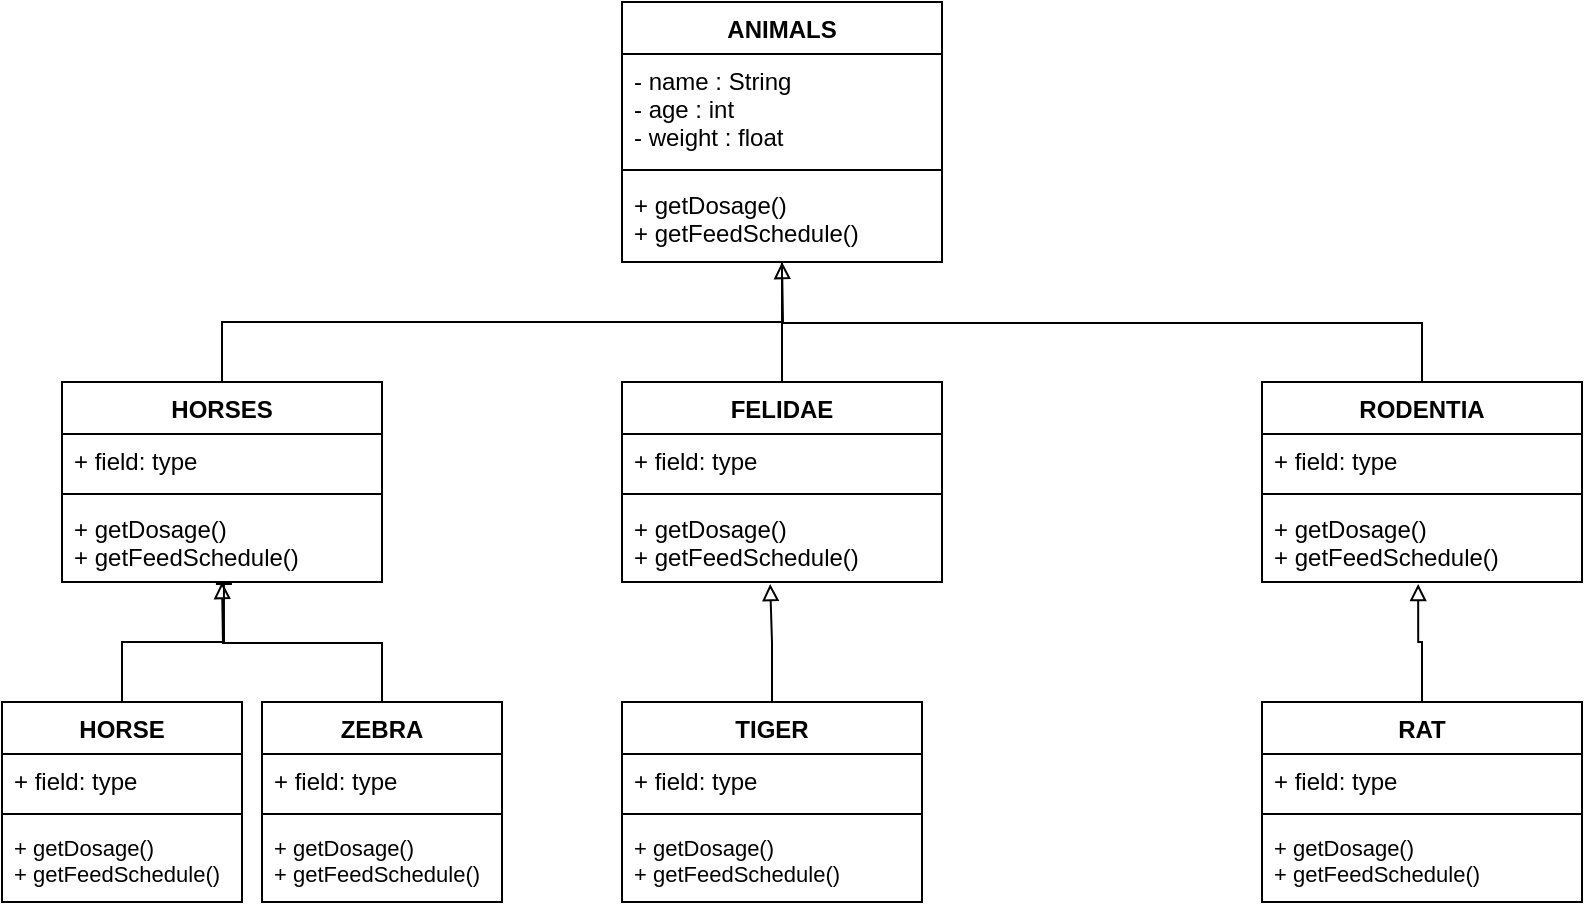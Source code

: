 <mxfile version="17.1.2" type="github"><diagram id="qyEtoEKlQrdxbwrh9Ltx" name="Page-1"><mxGraphModel dx="1422" dy="762" grid="1" gridSize="10" guides="1" tooltips="1" connect="1" arrows="1" fold="1" page="1" pageScale="1" pageWidth="827" pageHeight="1169" math="0" shadow="0"><root><mxCell id="0"/><mxCell id="1" parent="0"/><mxCell id="9r0HeREh9OREVjKDHgek-1" value="ANIMALS" style="swimlane;fontStyle=1;align=center;verticalAlign=top;childLayout=stackLayout;horizontal=1;startSize=26;horizontalStack=0;resizeParent=1;resizeParentMax=0;resizeLast=0;collapsible=1;marginBottom=0;" vertex="1" parent="1"><mxGeometry x="320" y="10" width="160" height="130" as="geometry"/></mxCell><mxCell id="9r0HeREh9OREVjKDHgek-2" value="- name : String&#10;- age : int&#10;- weight : float" style="text;strokeColor=none;fillColor=none;align=left;verticalAlign=top;spacingLeft=4;spacingRight=4;overflow=hidden;rotatable=0;points=[[0,0.5],[1,0.5]];portConstraint=eastwest;" vertex="1" parent="9r0HeREh9OREVjKDHgek-1"><mxGeometry y="26" width="160" height="54" as="geometry"/></mxCell><mxCell id="9r0HeREh9OREVjKDHgek-3" value="" style="line;strokeWidth=1;fillColor=none;align=left;verticalAlign=middle;spacingTop=-1;spacingLeft=3;spacingRight=3;rotatable=0;labelPosition=right;points=[];portConstraint=eastwest;" vertex="1" parent="9r0HeREh9OREVjKDHgek-1"><mxGeometry y="80" width="160" height="8" as="geometry"/></mxCell><mxCell id="9r0HeREh9OREVjKDHgek-4" value="+ getDosage()&#10;+ getFeedSchedule()" style="text;strokeColor=none;fillColor=none;align=left;verticalAlign=top;spacingLeft=4;spacingRight=4;overflow=hidden;rotatable=0;points=[[0,0.5],[1,0.5]];portConstraint=eastwest;" vertex="1" parent="9r0HeREh9OREVjKDHgek-1"><mxGeometry y="88" width="160" height="42" as="geometry"/></mxCell><mxCell id="9r0HeREh9OREVjKDHgek-48" style="edgeStyle=orthogonalEdgeStyle;rounded=0;orthogonalLoop=1;jettySize=auto;html=1;exitX=0.5;exitY=0;exitDx=0;exitDy=0;fontSize=11;endArrow=baseDash;endFill=0;strokeColor=#000000;entryX=0.5;entryY=1;entryDx=0;entryDy=0;entryPerimeter=0;" edge="1" parent="1" source="9r0HeREh9OREVjKDHgek-5" target="9r0HeREh9OREVjKDHgek-4"><mxGeometry relative="1" as="geometry"><mxPoint x="400" y="150" as="targetPoint"/></mxGeometry></mxCell><mxCell id="9r0HeREh9OREVjKDHgek-5" value="HORSES" style="swimlane;fontStyle=1;align=center;verticalAlign=top;childLayout=stackLayout;horizontal=1;startSize=26;horizontalStack=0;resizeParent=1;resizeParentMax=0;resizeLast=0;collapsible=1;marginBottom=0;" vertex="1" parent="1"><mxGeometry x="40" y="200" width="160" height="100" as="geometry"/></mxCell><mxCell id="9r0HeREh9OREVjKDHgek-6" value="+ field: type" style="text;strokeColor=none;fillColor=none;align=left;verticalAlign=top;spacingLeft=4;spacingRight=4;overflow=hidden;rotatable=0;points=[[0,0.5],[1,0.5]];portConstraint=eastwest;" vertex="1" parent="9r0HeREh9OREVjKDHgek-5"><mxGeometry y="26" width="160" height="26" as="geometry"/></mxCell><mxCell id="9r0HeREh9OREVjKDHgek-7" value="" style="line;strokeWidth=1;fillColor=none;align=left;verticalAlign=middle;spacingTop=-1;spacingLeft=3;spacingRight=3;rotatable=0;labelPosition=right;points=[];portConstraint=eastwest;" vertex="1" parent="9r0HeREh9OREVjKDHgek-5"><mxGeometry y="52" width="160" height="8" as="geometry"/></mxCell><mxCell id="9r0HeREh9OREVjKDHgek-8" value="+ getDosage()&#10;+ getFeedSchedule()" style="text;strokeColor=none;fillColor=none;align=left;verticalAlign=top;spacingLeft=4;spacingRight=4;overflow=hidden;rotatable=0;points=[[0,0.5],[1,0.5]];portConstraint=eastwest;" vertex="1" parent="9r0HeREh9OREVjKDHgek-5"><mxGeometry y="60" width="160" height="40" as="geometry"/></mxCell><mxCell id="9r0HeREh9OREVjKDHgek-50" style="edgeStyle=orthogonalEdgeStyle;rounded=0;orthogonalLoop=1;jettySize=auto;html=1;exitX=0.5;exitY=0;exitDx=0;exitDy=0;fontSize=11;endArrow=baseDash;endFill=0;strokeColor=#000000;" edge="1" parent="1" source="9r0HeREh9OREVjKDHgek-9"><mxGeometry relative="1" as="geometry"><mxPoint x="400" y="140" as="targetPoint"/></mxGeometry></mxCell><mxCell id="9r0HeREh9OREVjKDHgek-9" value="FELIDAE" style="swimlane;fontStyle=1;align=center;verticalAlign=top;childLayout=stackLayout;horizontal=1;startSize=26;horizontalStack=0;resizeParent=1;resizeParentMax=0;resizeLast=0;collapsible=1;marginBottom=0;" vertex="1" parent="1"><mxGeometry x="320" y="200" width="160" height="100" as="geometry"/></mxCell><mxCell id="9r0HeREh9OREVjKDHgek-10" value="+ field: type" style="text;strokeColor=none;fillColor=none;align=left;verticalAlign=top;spacingLeft=4;spacingRight=4;overflow=hidden;rotatable=0;points=[[0,0.5],[1,0.5]];portConstraint=eastwest;" vertex="1" parent="9r0HeREh9OREVjKDHgek-9"><mxGeometry y="26" width="160" height="26" as="geometry"/></mxCell><mxCell id="9r0HeREh9OREVjKDHgek-11" value="" style="line;strokeWidth=1;fillColor=none;align=left;verticalAlign=middle;spacingTop=-1;spacingLeft=3;spacingRight=3;rotatable=0;labelPosition=right;points=[];portConstraint=eastwest;" vertex="1" parent="9r0HeREh9OREVjKDHgek-9"><mxGeometry y="52" width="160" height="8" as="geometry"/></mxCell><mxCell id="9r0HeREh9OREVjKDHgek-12" value="+ getDosage()&#10;+ getFeedSchedule()" style="text;strokeColor=none;fillColor=none;align=left;verticalAlign=top;spacingLeft=4;spacingRight=4;overflow=hidden;rotatable=0;points=[[0,0.5],[1,0.5]];portConstraint=eastwest;" vertex="1" parent="9r0HeREh9OREVjKDHgek-9"><mxGeometry y="60" width="160" height="40" as="geometry"/></mxCell><mxCell id="9r0HeREh9OREVjKDHgek-49" style="edgeStyle=orthogonalEdgeStyle;rounded=0;orthogonalLoop=1;jettySize=auto;html=1;exitX=0.5;exitY=0;exitDx=0;exitDy=0;fontSize=11;endArrow=block;endFill=0;strokeColor=#000000;" edge="1" parent="1" source="9r0HeREh9OREVjKDHgek-13"><mxGeometry relative="1" as="geometry"><mxPoint x="400" y="140" as="targetPoint"/></mxGeometry></mxCell><mxCell id="9r0HeREh9OREVjKDHgek-13" value="RODENTIA" style="swimlane;fontStyle=1;align=center;verticalAlign=top;childLayout=stackLayout;horizontal=1;startSize=26;horizontalStack=0;resizeParent=1;resizeParentMax=0;resizeLast=0;collapsible=1;marginBottom=0;" vertex="1" parent="1"><mxGeometry x="640" y="200" width="160" height="100" as="geometry"/></mxCell><mxCell id="9r0HeREh9OREVjKDHgek-14" value="+ field: type" style="text;strokeColor=none;fillColor=none;align=left;verticalAlign=top;spacingLeft=4;spacingRight=4;overflow=hidden;rotatable=0;points=[[0,0.5],[1,0.5]];portConstraint=eastwest;" vertex="1" parent="9r0HeREh9OREVjKDHgek-13"><mxGeometry y="26" width="160" height="26" as="geometry"/></mxCell><mxCell id="9r0HeREh9OREVjKDHgek-15" value="" style="line;strokeWidth=1;fillColor=none;align=left;verticalAlign=middle;spacingTop=-1;spacingLeft=3;spacingRight=3;rotatable=0;labelPosition=right;points=[];portConstraint=eastwest;" vertex="1" parent="9r0HeREh9OREVjKDHgek-13"><mxGeometry y="52" width="160" height="8" as="geometry"/></mxCell><mxCell id="9r0HeREh9OREVjKDHgek-16" value="+ getDosage()&#10;+ getFeedSchedule()" style="text;strokeColor=none;fillColor=none;align=left;verticalAlign=top;spacingLeft=4;spacingRight=4;overflow=hidden;rotatable=0;points=[[0,0.5],[1,0.5]];portConstraint=eastwest;" vertex="1" parent="9r0HeREh9OREVjKDHgek-13"><mxGeometry y="60" width="160" height="40" as="geometry"/></mxCell><mxCell id="9r0HeREh9OREVjKDHgek-51" style="edgeStyle=orthogonalEdgeStyle;rounded=0;orthogonalLoop=1;jettySize=auto;html=1;exitX=0.5;exitY=0;exitDx=0;exitDy=0;fontSize=11;endArrow=baseDash;endFill=0;strokeColor=#000000;entryX=0.506;entryY=1.025;entryDx=0;entryDy=0;entryPerimeter=0;" edge="1" parent="1" source="9r0HeREh9OREVjKDHgek-19" target="9r0HeREh9OREVjKDHgek-8"><mxGeometry relative="1" as="geometry"><mxPoint x="120" y="310" as="targetPoint"/></mxGeometry></mxCell><mxCell id="9r0HeREh9OREVjKDHgek-19" value="HORSE" style="swimlane;fontStyle=1;align=center;verticalAlign=top;childLayout=stackLayout;horizontal=1;startSize=26;horizontalStack=0;resizeParent=1;resizeParentMax=0;resizeLast=0;collapsible=1;marginBottom=0;" vertex="1" parent="1"><mxGeometry x="10" y="360" width="120" height="100" as="geometry"/></mxCell><mxCell id="9r0HeREh9OREVjKDHgek-20" value="+ field: type" style="text;strokeColor=none;fillColor=none;align=left;verticalAlign=top;spacingLeft=4;spacingRight=4;overflow=hidden;rotatable=0;points=[[0,0.5],[1,0.5]];portConstraint=eastwest;" vertex="1" parent="9r0HeREh9OREVjKDHgek-19"><mxGeometry y="26" width="120" height="26" as="geometry"/></mxCell><mxCell id="9r0HeREh9OREVjKDHgek-21" value="" style="line;strokeWidth=1;fillColor=none;align=left;verticalAlign=middle;spacingTop=-1;spacingLeft=3;spacingRight=3;rotatable=0;labelPosition=right;points=[];portConstraint=eastwest;" vertex="1" parent="9r0HeREh9OREVjKDHgek-19"><mxGeometry y="52" width="120" height="8" as="geometry"/></mxCell><mxCell id="9r0HeREh9OREVjKDHgek-22" value="+ getDosage()&#10;+ getFeedSchedule()" style="text;strokeColor=none;fillColor=none;align=left;verticalAlign=top;spacingLeft=4;spacingRight=4;overflow=hidden;rotatable=0;points=[[0,0.5],[1,0.5]];portConstraint=eastwest;fontSize=11;" vertex="1" parent="9r0HeREh9OREVjKDHgek-19"><mxGeometry y="60" width="120" height="40" as="geometry"/></mxCell><mxCell id="9r0HeREh9OREVjKDHgek-52" style="edgeStyle=orthogonalEdgeStyle;rounded=0;orthogonalLoop=1;jettySize=auto;html=1;exitX=0.5;exitY=0;exitDx=0;exitDy=0;fontSize=11;endArrow=block;endFill=0;strokeColor=#000000;" edge="1" parent="1" source="9r0HeREh9OREVjKDHgek-23"><mxGeometry relative="1" as="geometry"><mxPoint x="120" y="300" as="targetPoint"/></mxGeometry></mxCell><mxCell id="9r0HeREh9OREVjKDHgek-23" value="ZEBRA" style="swimlane;fontStyle=1;align=center;verticalAlign=top;childLayout=stackLayout;horizontal=1;startSize=26;horizontalStack=0;resizeParent=1;resizeParentMax=0;resizeLast=0;collapsible=1;marginBottom=0;" vertex="1" parent="1"><mxGeometry x="140" y="360" width="120" height="100" as="geometry"/></mxCell><mxCell id="9r0HeREh9OREVjKDHgek-24" value="+ field: type" style="text;strokeColor=none;fillColor=none;align=left;verticalAlign=top;spacingLeft=4;spacingRight=4;overflow=hidden;rotatable=0;points=[[0,0.5],[1,0.5]];portConstraint=eastwest;" vertex="1" parent="9r0HeREh9OREVjKDHgek-23"><mxGeometry y="26" width="120" height="26" as="geometry"/></mxCell><mxCell id="9r0HeREh9OREVjKDHgek-25" value="" style="line;strokeWidth=1;fillColor=none;align=left;verticalAlign=middle;spacingTop=-1;spacingLeft=3;spacingRight=3;rotatable=0;labelPosition=right;points=[];portConstraint=eastwest;" vertex="1" parent="9r0HeREh9OREVjKDHgek-23"><mxGeometry y="52" width="120" height="8" as="geometry"/></mxCell><mxCell id="9r0HeREh9OREVjKDHgek-26" value="+ getDosage()&#10;+ getFeedSchedule()" style="text;strokeColor=none;fillColor=none;align=left;verticalAlign=top;spacingLeft=4;spacingRight=4;overflow=hidden;rotatable=0;points=[[0,0.5],[1,0.5]];portConstraint=eastwest;fontSize=11;" vertex="1" parent="9r0HeREh9OREVjKDHgek-23"><mxGeometry y="60" width="120" height="40" as="geometry"/></mxCell><mxCell id="9r0HeREh9OREVjKDHgek-41" style="edgeStyle=orthogonalEdgeStyle;rounded=0;orthogonalLoop=1;jettySize=auto;html=1;exitX=0.5;exitY=0;exitDx=0;exitDy=0;fontSize=11;endArrow=block;endFill=0;strokeColor=#000000;entryX=0.463;entryY=1.025;entryDx=0;entryDy=0;entryPerimeter=0;" edge="1" parent="1" source="9r0HeREh9OREVjKDHgek-27" target="9r0HeREh9OREVjKDHgek-12"><mxGeometry relative="1" as="geometry"><mxPoint x="395" y="310" as="targetPoint"/></mxGeometry></mxCell><mxCell id="9r0HeREh9OREVjKDHgek-27" value="TIGER" style="swimlane;fontStyle=1;align=center;verticalAlign=top;childLayout=stackLayout;horizontal=1;startSize=26;horizontalStack=0;resizeParent=1;resizeParentMax=0;resizeLast=0;collapsible=1;marginBottom=0;" vertex="1" parent="1"><mxGeometry x="320" y="360" width="150" height="100" as="geometry"/></mxCell><mxCell id="9r0HeREh9OREVjKDHgek-28" value="+ field: type" style="text;strokeColor=none;fillColor=none;align=left;verticalAlign=top;spacingLeft=4;spacingRight=4;overflow=hidden;rotatable=0;points=[[0,0.5],[1,0.5]];portConstraint=eastwest;" vertex="1" parent="9r0HeREh9OREVjKDHgek-27"><mxGeometry y="26" width="150" height="26" as="geometry"/></mxCell><mxCell id="9r0HeREh9OREVjKDHgek-29" value="" style="line;strokeWidth=1;fillColor=none;align=left;verticalAlign=middle;spacingTop=-1;spacingLeft=3;spacingRight=3;rotatable=0;labelPosition=right;points=[];portConstraint=eastwest;" vertex="1" parent="9r0HeREh9OREVjKDHgek-27"><mxGeometry y="52" width="150" height="8" as="geometry"/></mxCell><mxCell id="9r0HeREh9OREVjKDHgek-30" value="+ getDosage()&#10;+ getFeedSchedule()" style="text;strokeColor=none;fillColor=none;align=left;verticalAlign=top;spacingLeft=4;spacingRight=4;overflow=hidden;rotatable=0;points=[[0,0.5],[1,0.5]];portConstraint=eastwest;fontSize=11;" vertex="1" parent="9r0HeREh9OREVjKDHgek-27"><mxGeometry y="60" width="150" height="40" as="geometry"/></mxCell><mxCell id="9r0HeREh9OREVjKDHgek-42" style="edgeStyle=orthogonalEdgeStyle;rounded=0;orthogonalLoop=1;jettySize=auto;html=1;exitX=0.5;exitY=0;exitDx=0;exitDy=0;fontSize=11;endArrow=block;endFill=0;strokeColor=#000000;entryX=0.488;entryY=1.025;entryDx=0;entryDy=0;entryPerimeter=0;" edge="1" parent="1" source="9r0HeREh9OREVjKDHgek-31" target="9r0HeREh9OREVjKDHgek-16"><mxGeometry relative="1" as="geometry"><mxPoint x="720" y="310" as="targetPoint"/></mxGeometry></mxCell><mxCell id="9r0HeREh9OREVjKDHgek-31" value="RAT" style="swimlane;fontStyle=1;align=center;verticalAlign=top;childLayout=stackLayout;horizontal=1;startSize=26;horizontalStack=0;resizeParent=1;resizeParentMax=0;resizeLast=0;collapsible=1;marginBottom=0;" vertex="1" parent="1"><mxGeometry x="640" y="360" width="160" height="100" as="geometry"/></mxCell><mxCell id="9r0HeREh9OREVjKDHgek-32" value="+ field: type" style="text;strokeColor=none;fillColor=none;align=left;verticalAlign=top;spacingLeft=4;spacingRight=4;overflow=hidden;rotatable=0;points=[[0,0.5],[1,0.5]];portConstraint=eastwest;" vertex="1" parent="9r0HeREh9OREVjKDHgek-31"><mxGeometry y="26" width="160" height="26" as="geometry"/></mxCell><mxCell id="9r0HeREh9OREVjKDHgek-33" value="" style="line;strokeWidth=1;fillColor=none;align=left;verticalAlign=middle;spacingTop=-1;spacingLeft=3;spacingRight=3;rotatable=0;labelPosition=right;points=[];portConstraint=eastwest;" vertex="1" parent="9r0HeREh9OREVjKDHgek-31"><mxGeometry y="52" width="160" height="8" as="geometry"/></mxCell><mxCell id="9r0HeREh9OREVjKDHgek-34" value="+ getDosage()&#10;+ getFeedSchedule()" style="text;strokeColor=none;fillColor=none;align=left;verticalAlign=top;spacingLeft=4;spacingRight=4;overflow=hidden;rotatable=0;points=[[0,0.5],[1,0.5]];portConstraint=eastwest;fontSize=11;" vertex="1" parent="9r0HeREh9OREVjKDHgek-31"><mxGeometry y="60" width="160" height="40" as="geometry"/></mxCell></root></mxGraphModel></diagram></mxfile>